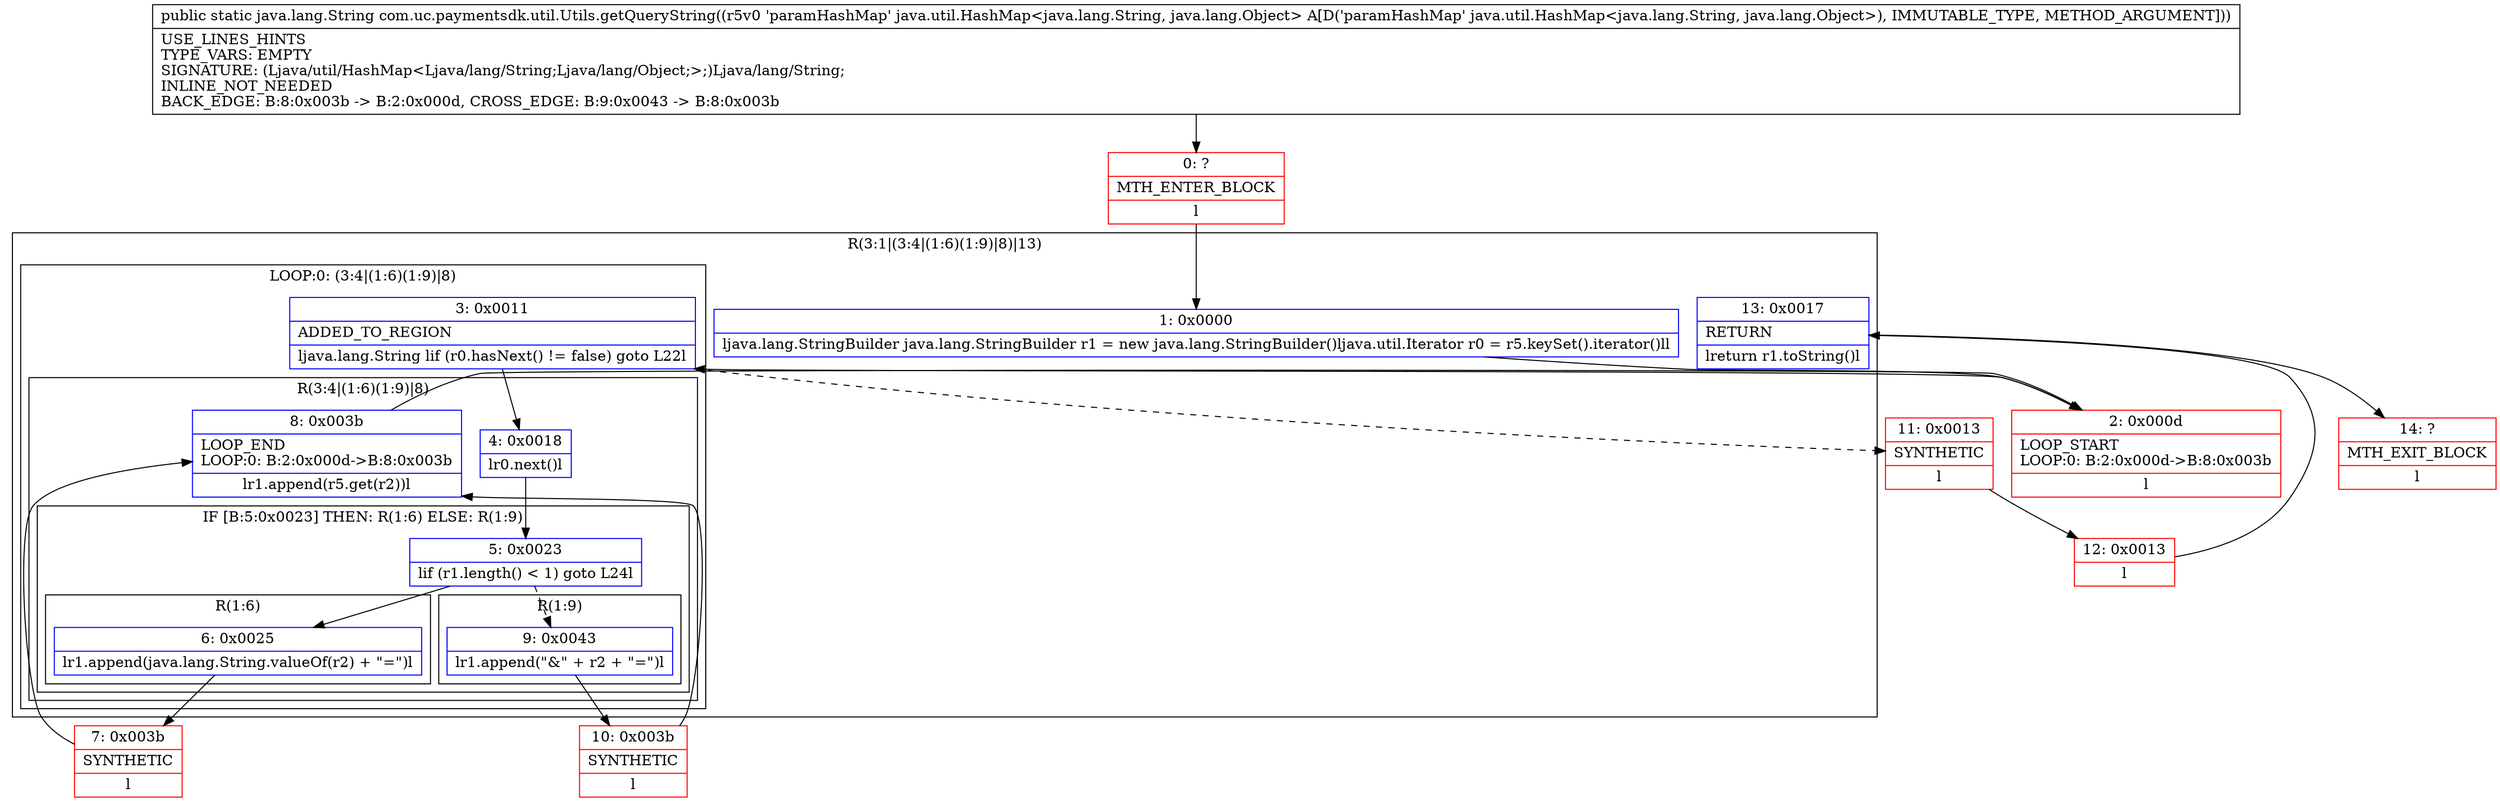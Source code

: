 digraph "CFG forcom.uc.paymentsdk.util.Utils.getQueryString(Ljava\/util\/HashMap;)Ljava\/lang\/String;" {
subgraph cluster_Region_1092913449 {
label = "R(3:1|(3:4|(1:6)(1:9)|8)|13)";
node [shape=record,color=blue];
Node_1 [shape=record,label="{1\:\ 0x0000|ljava.lang.StringBuilder java.lang.StringBuilder r1 = new java.lang.StringBuilder()ljava.util.Iterator r0 = r5.keySet().iterator()ll}"];
subgraph cluster_LoopRegion_1343766456 {
label = "LOOP:0: (3:4|(1:6)(1:9)|8)";
node [shape=record,color=blue];
Node_3 [shape=record,label="{3\:\ 0x0011|ADDED_TO_REGION\l|ljava.lang.String lif (r0.hasNext() != false) goto L22l}"];
subgraph cluster_Region_1527623860 {
label = "R(3:4|(1:6)(1:9)|8)";
node [shape=record,color=blue];
Node_4 [shape=record,label="{4\:\ 0x0018|lr0.next()l}"];
subgraph cluster_IfRegion_1009053889 {
label = "IF [B:5:0x0023] THEN: R(1:6) ELSE: R(1:9)";
node [shape=record,color=blue];
Node_5 [shape=record,label="{5\:\ 0x0023|lif (r1.length() \< 1) goto L24l}"];
subgraph cluster_Region_1103694097 {
label = "R(1:6)";
node [shape=record,color=blue];
Node_6 [shape=record,label="{6\:\ 0x0025|lr1.append(java.lang.String.valueOf(r2) + \"=\")l}"];
}
subgraph cluster_Region_1048906636 {
label = "R(1:9)";
node [shape=record,color=blue];
Node_9 [shape=record,label="{9\:\ 0x0043|lr1.append(\"&\" + r2 + \"=\")l}"];
}
}
Node_8 [shape=record,label="{8\:\ 0x003b|LOOP_END\lLOOP:0: B:2:0x000d\-\>B:8:0x003b\l|lr1.append(r5.get(r2))l}"];
}
}
Node_13 [shape=record,label="{13\:\ 0x0017|RETURN\l|lreturn r1.toString()l}"];
}
Node_0 [shape=record,color=red,label="{0\:\ ?|MTH_ENTER_BLOCK\l|l}"];
Node_2 [shape=record,color=red,label="{2\:\ 0x000d|LOOP_START\lLOOP:0: B:2:0x000d\-\>B:8:0x003b\l|l}"];
Node_7 [shape=record,color=red,label="{7\:\ 0x003b|SYNTHETIC\l|l}"];
Node_10 [shape=record,color=red,label="{10\:\ 0x003b|SYNTHETIC\l|l}"];
Node_11 [shape=record,color=red,label="{11\:\ 0x0013|SYNTHETIC\l|l}"];
Node_12 [shape=record,color=red,label="{12\:\ 0x0013|l}"];
Node_14 [shape=record,color=red,label="{14\:\ ?|MTH_EXIT_BLOCK\l|l}"];
MethodNode[shape=record,label="{public static java.lang.String com.uc.paymentsdk.util.Utils.getQueryString((r5v0 'paramHashMap' java.util.HashMap\<java.lang.String, java.lang.Object\> A[D('paramHashMap' java.util.HashMap\<java.lang.String, java.lang.Object\>), IMMUTABLE_TYPE, METHOD_ARGUMENT]))  | USE_LINES_HINTS\lTYPE_VARS: EMPTY\lSIGNATURE: (Ljava\/util\/HashMap\<Ljava\/lang\/String;Ljava\/lang\/Object;\>;)Ljava\/lang\/String;\lINLINE_NOT_NEEDED\lBACK_EDGE: B:8:0x003b \-\> B:2:0x000d, CROSS_EDGE: B:9:0x0043 \-\> B:8:0x003b\l}"];
MethodNode -> Node_0;
Node_1 -> Node_2;
Node_3 -> Node_4;
Node_3 -> Node_11[style=dashed];
Node_4 -> Node_5;
Node_5 -> Node_6;
Node_5 -> Node_9[style=dashed];
Node_6 -> Node_7;
Node_9 -> Node_10;
Node_8 -> Node_2;
Node_13 -> Node_14;
Node_0 -> Node_1;
Node_2 -> Node_3;
Node_7 -> Node_8;
Node_10 -> Node_8;
Node_11 -> Node_12;
Node_12 -> Node_13;
}

